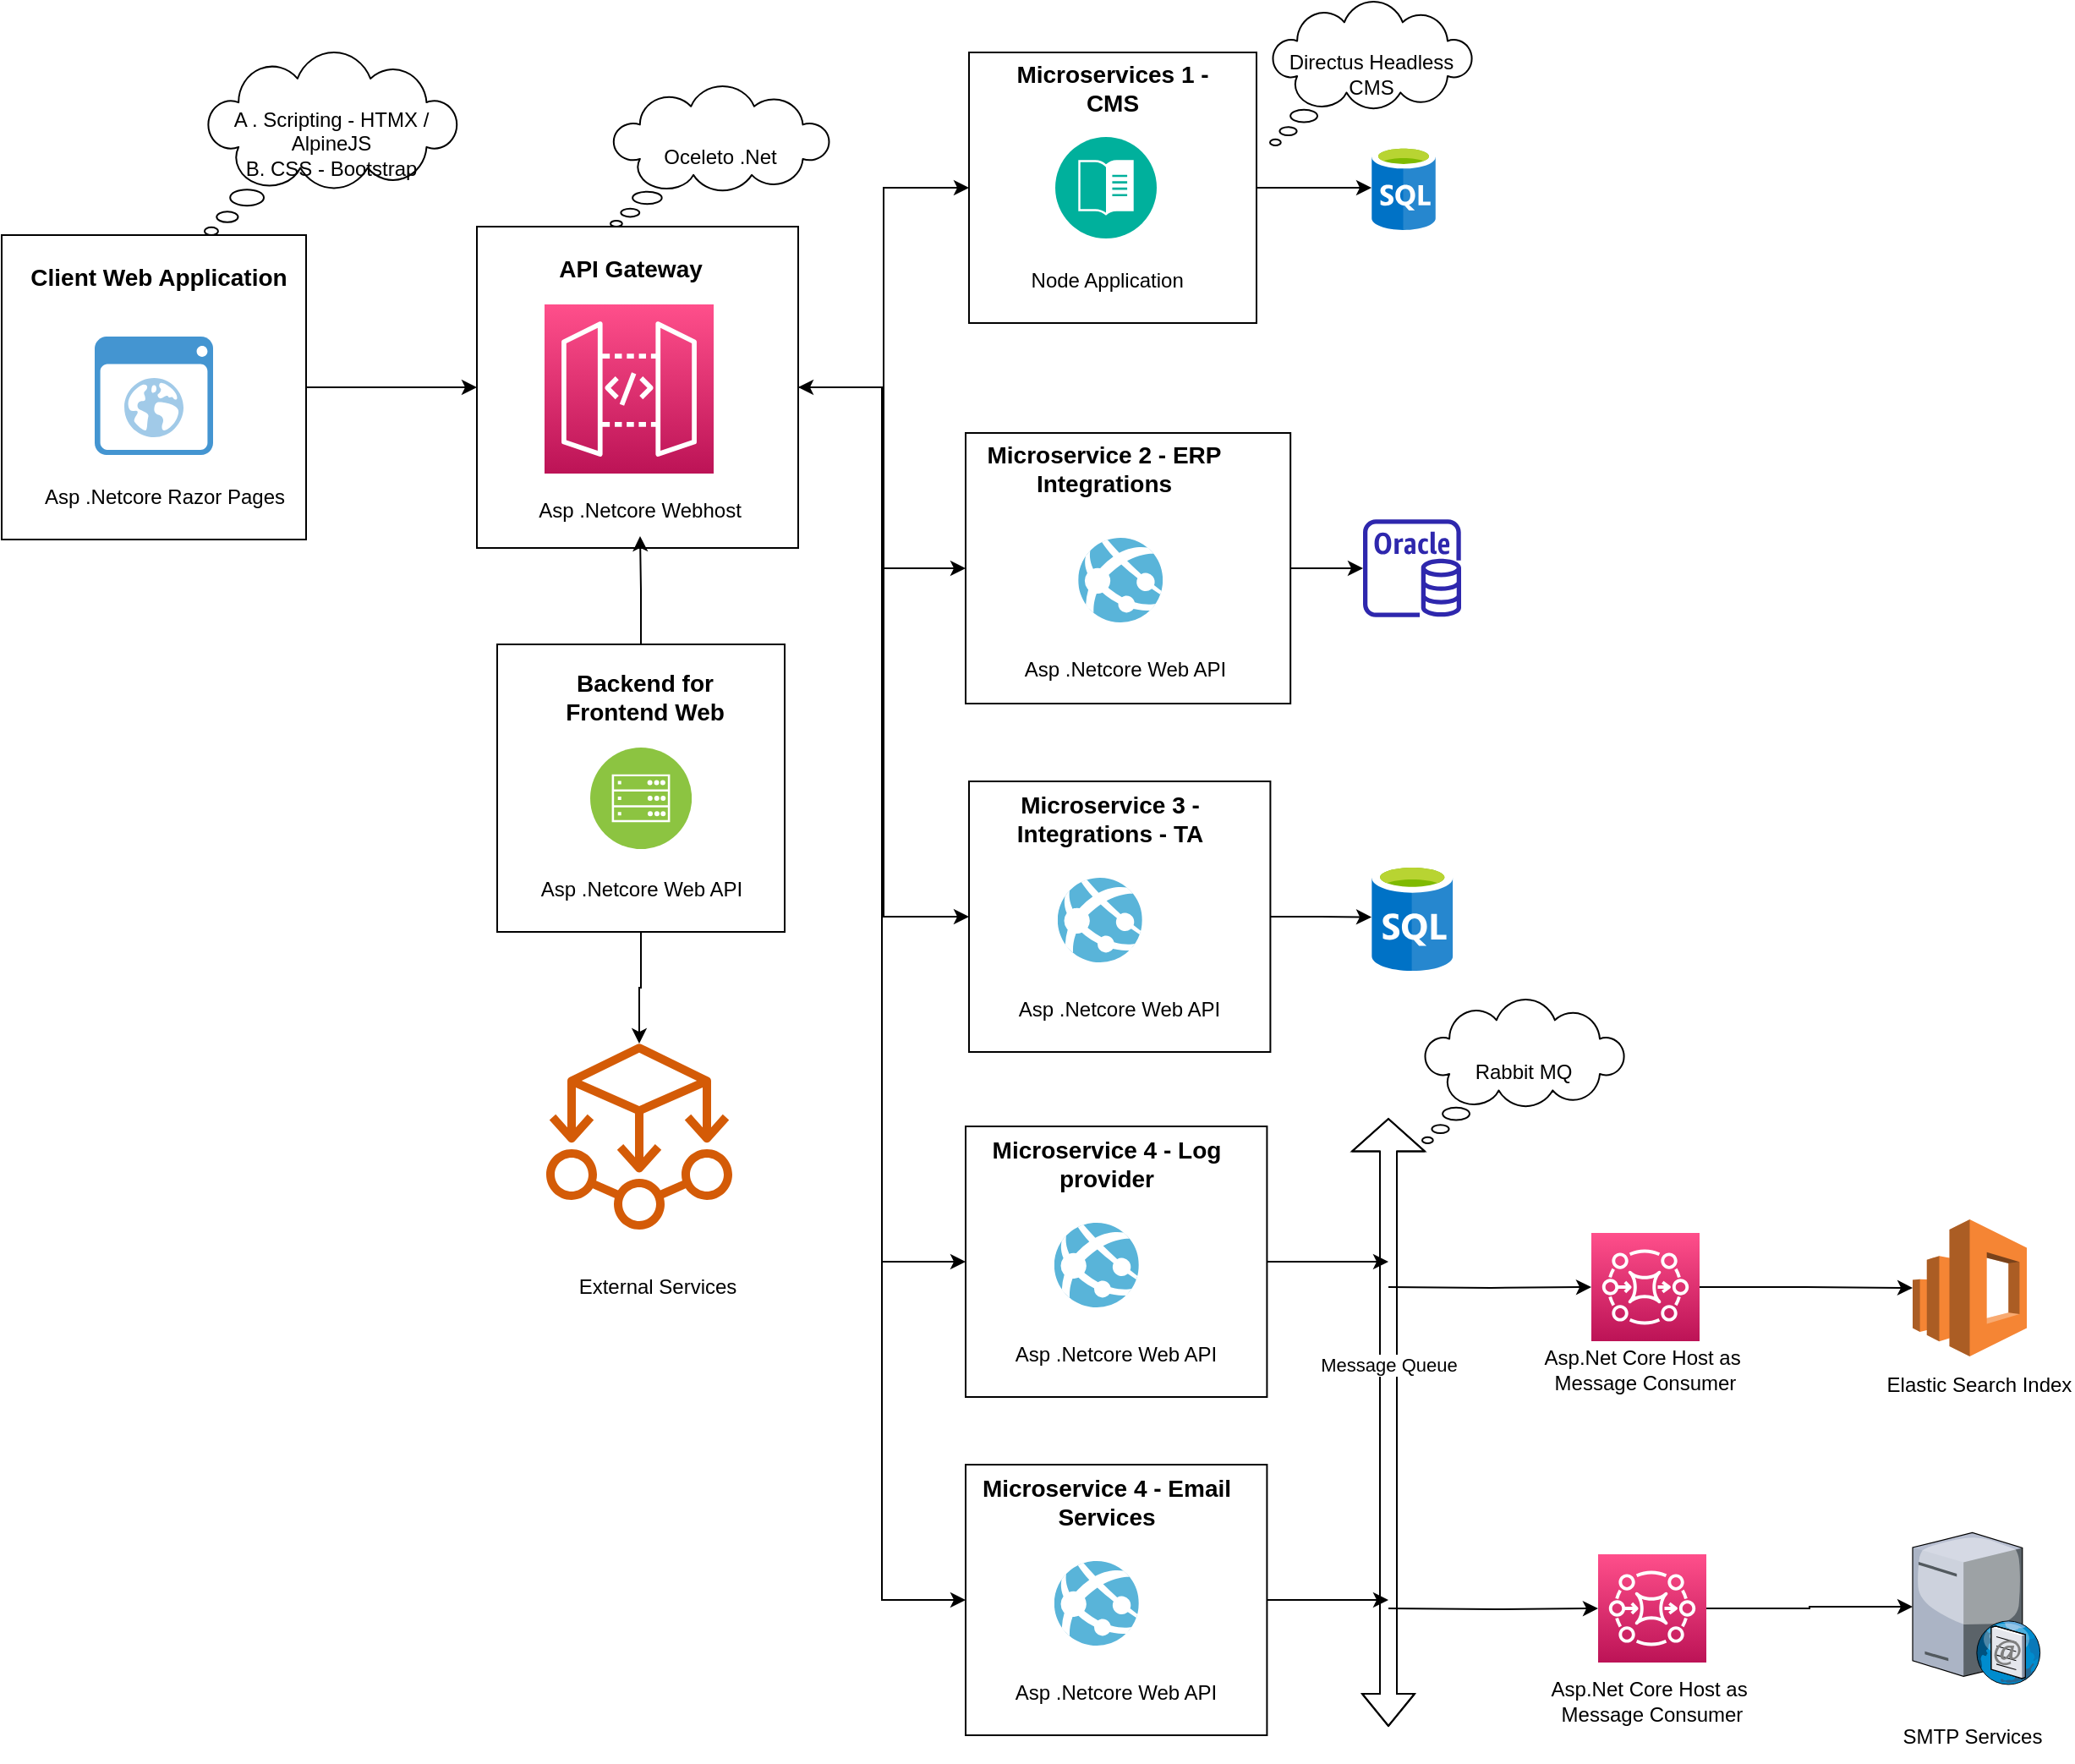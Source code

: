 <mxfile version="21.5.2" type="github">
  <diagram name="Page-1" id="9B2FrqlO3O0PhIjn9zHE">
    <mxGraphModel dx="2539" dy="874" grid="1" gridSize="10" guides="1" tooltips="1" connect="1" arrows="1" fold="1" page="1" pageScale="1" pageWidth="850" pageHeight="1100" math="0" shadow="0">
      <root>
        <mxCell id="0" />
        <mxCell id="1" parent="0" />
        <mxCell id="-9dhcDxef-u13hbrz7UL-17" value="" style="image;sketch=0;aspect=fixed;html=1;points=[];align=center;fontSize=12;image=img/lib/mscae/SQL_Database_generic.svg;" vertex="1" parent="1">
          <mxGeometry x="770" y="85" width="38" height="50" as="geometry" />
        </mxCell>
        <mxCell id="-9dhcDxef-u13hbrz7UL-23" value="" style="group" vertex="1" connectable="0" parent="1">
          <mxGeometry x="532" y="30" width="170" height="160" as="geometry" />
        </mxCell>
        <mxCell id="-9dhcDxef-u13hbrz7UL-22" value="&lt;b&gt;&lt;br&gt;&lt;br&gt;&lt;/b&gt;" style="rounded=0;whiteSpace=wrap;html=1;" vertex="1" parent="-9dhcDxef-u13hbrz7UL-23">
          <mxGeometry width="170" height="160" as="geometry" />
        </mxCell>
        <mxCell id="-9dhcDxef-u13hbrz7UL-24" value="&lt;span style=&quot;font-size: 14px;&quot;&gt;&lt;b&gt;Microservices 1 - CMS&lt;/b&gt;&lt;/span&gt;" style="text;html=1;strokeColor=none;fillColor=none;align=center;verticalAlign=middle;whiteSpace=wrap;rounded=0;" vertex="1" parent="-9dhcDxef-u13hbrz7UL-23">
          <mxGeometry x="10" y="6" width="150" height="30" as="geometry" />
        </mxCell>
        <mxCell id="-9dhcDxef-u13hbrz7UL-34" value="" style="image;aspect=fixed;perimeter=ellipsePerimeter;html=1;align=center;shadow=0;dashed=0;fontColor=#4277BB;labelBackgroundColor=default;fontSize=12;spacingTop=3;image=img/lib/ibm/management/content_management.svg;" vertex="1" parent="-9dhcDxef-u13hbrz7UL-23">
          <mxGeometry x="51" y="50" width="60" height="60" as="geometry" />
        </mxCell>
        <mxCell id="-9dhcDxef-u13hbrz7UL-35" value="Node Application&amp;nbsp;" style="text;html=1;strokeColor=none;fillColor=none;align=center;verticalAlign=middle;whiteSpace=wrap;rounded=0;container=0;" vertex="1" parent="-9dhcDxef-u13hbrz7UL-23">
          <mxGeometry y="120" width="167" height="30" as="geometry" />
        </mxCell>
        <mxCell id="-9dhcDxef-u13hbrz7UL-25" value="" style="group" vertex="1" connectable="0" parent="1">
          <mxGeometry x="-40" y="138" width="180" height="180" as="geometry" />
        </mxCell>
        <mxCell id="-9dhcDxef-u13hbrz7UL-6" value="" style="whiteSpace=wrap;html=1;aspect=fixed;" vertex="1" parent="-9dhcDxef-u13hbrz7UL-25">
          <mxGeometry width="180" height="180" as="geometry" />
        </mxCell>
        <mxCell id="-9dhcDxef-u13hbrz7UL-4" value="" style="shadow=0;dashed=0;html=1;strokeColor=none;fillColor=#4495D1;labelPosition=center;verticalLabelPosition=bottom;verticalAlign=top;align=center;outlineConnect=0;shape=mxgraph.veeam.2d.web_ui;" vertex="1" parent="-9dhcDxef-u13hbrz7UL-25">
          <mxGeometry x="55" y="60" width="70" height="70" as="geometry" />
        </mxCell>
        <mxCell id="-9dhcDxef-u13hbrz7UL-5" value="&lt;b&gt;&lt;font style=&quot;font-size: 14px;&quot;&gt;Client Web Application&lt;/font&gt;&lt;/b&gt;" style="text;html=1;strokeColor=none;fillColor=none;align=center;verticalAlign=middle;whiteSpace=wrap;rounded=0;" vertex="1" parent="-9dhcDxef-u13hbrz7UL-25">
          <mxGeometry x="13.5" y="10" width="157.5" height="30" as="geometry" />
        </mxCell>
        <mxCell id="-9dhcDxef-u13hbrz7UL-7" value="Asp .Netcore Razor Pages" style="text;html=1;strokeColor=none;fillColor=none;align=center;verticalAlign=middle;whiteSpace=wrap;rounded=0;" vertex="1" parent="-9dhcDxef-u13hbrz7UL-25">
          <mxGeometry x="24" y="140" width="145" height="30" as="geometry" />
        </mxCell>
        <mxCell id="-9dhcDxef-u13hbrz7UL-26" value="" style="group" vertex="1" connectable="0" parent="1">
          <mxGeometry x="241" y="133" width="190" height="190" as="geometry" />
        </mxCell>
        <mxCell id="-9dhcDxef-u13hbrz7UL-9" value="" style="whiteSpace=wrap;html=1;aspect=fixed;" vertex="1" parent="-9dhcDxef-u13hbrz7UL-26">
          <mxGeometry width="190" height="190" as="geometry" />
        </mxCell>
        <mxCell id="-9dhcDxef-u13hbrz7UL-8" value="" style="sketch=0;points=[[0,0,0],[0.25,0,0],[0.5,0,0],[0.75,0,0],[1,0,0],[0,1,0],[0.25,1,0],[0.5,1,0],[0.75,1,0],[1,1,0],[0,0.25,0],[0,0.5,0],[0,0.75,0],[1,0.25,0],[1,0.5,0],[1,0.75,0]];outlineConnect=0;fontColor=#232F3E;gradientColor=#FF4F8B;gradientDirection=north;fillColor=#BC1356;strokeColor=#ffffff;dashed=0;verticalLabelPosition=bottom;verticalAlign=top;align=center;html=1;fontSize=12;fontStyle=0;aspect=fixed;shape=mxgraph.aws4.resourceIcon;resIcon=mxgraph.aws4.api_gateway;" vertex="1" parent="-9dhcDxef-u13hbrz7UL-26">
          <mxGeometry x="40" y="46" width="100" height="100" as="geometry" />
        </mxCell>
        <mxCell id="-9dhcDxef-u13hbrz7UL-10" value="&lt;b&gt;&lt;font style=&quot;font-size: 14px;&quot;&gt;API Gateway&lt;/font&gt;&lt;/b&gt;" style="text;html=1;strokeColor=none;fillColor=none;align=center;verticalAlign=middle;whiteSpace=wrap;rounded=0;" vertex="1" parent="-9dhcDxef-u13hbrz7UL-26">
          <mxGeometry x="41" y="10" width="100" height="30" as="geometry" />
        </mxCell>
        <mxCell id="-9dhcDxef-u13hbrz7UL-11" value="Asp .Netcore Webhost" style="text;html=1;strokeColor=none;fillColor=none;align=center;verticalAlign=middle;whiteSpace=wrap;rounded=0;" vertex="1" parent="-9dhcDxef-u13hbrz7UL-26">
          <mxGeometry x="13" y="153" width="167" height="30" as="geometry" />
        </mxCell>
        <mxCell id="-9dhcDxef-u13hbrz7UL-33" value="" style="group" vertex="1" connectable="0" parent="1">
          <mxGeometry x="253" y="380" width="175" height="170" as="geometry" />
        </mxCell>
        <mxCell id="-9dhcDxef-u13hbrz7UL-27" value="" style="whiteSpace=wrap;html=1;aspect=fixed;container=0;" vertex="1" parent="-9dhcDxef-u13hbrz7UL-33">
          <mxGeometry width="170" height="170" as="geometry" />
        </mxCell>
        <mxCell id="-9dhcDxef-u13hbrz7UL-28" value="" style="image;aspect=fixed;perimeter=ellipsePerimeter;html=1;align=center;shadow=0;dashed=0;fontColor=#4277BB;labelBackgroundColor=default;fontSize=12;spacingTop=3;image=img/lib/ibm/infrastructure/mobile_backend.svg;container=0;" vertex="1" parent="-9dhcDxef-u13hbrz7UL-33">
          <mxGeometry x="55" y="61" width="60" height="60" as="geometry" />
        </mxCell>
        <mxCell id="-9dhcDxef-u13hbrz7UL-29" value="&lt;b&gt;&lt;font style=&quot;font-size: 14px;&quot;&gt;Backend for &lt;br&gt;Frontend Web&lt;/font&gt;&lt;/b&gt;" style="text;html=1;strokeColor=none;fillColor=none;align=center;verticalAlign=middle;whiteSpace=wrap;rounded=0;container=0;" vertex="1" parent="-9dhcDxef-u13hbrz7UL-33">
          <mxGeometry x="5" y="20" width="165" height="21" as="geometry" />
        </mxCell>
        <mxCell id="-9dhcDxef-u13hbrz7UL-30" value="Asp .Netcore Web API" style="text;html=1;strokeColor=none;fillColor=none;align=center;verticalAlign=middle;whiteSpace=wrap;rounded=0;container=0;" vertex="1" parent="-9dhcDxef-u13hbrz7UL-33">
          <mxGeometry x="1.5" y="130" width="167" height="30" as="geometry" />
        </mxCell>
        <mxCell id="-9dhcDxef-u13hbrz7UL-37" value="" style="group" vertex="1" connectable="0" parent="1">
          <mxGeometry x="530" y="255" width="200" height="160" as="geometry" />
        </mxCell>
        <mxCell id="-9dhcDxef-u13hbrz7UL-36" value="&lt;b&gt;&lt;br&gt;&lt;br&gt;&lt;/b&gt;" style="rounded=0;whiteSpace=wrap;html=1;" vertex="1" parent="-9dhcDxef-u13hbrz7UL-37">
          <mxGeometry width="192.09" height="160" as="geometry" />
        </mxCell>
        <mxCell id="-9dhcDxef-u13hbrz7UL-20" value="" style="image;sketch=0;aspect=fixed;html=1;points=[];align=center;fontSize=12;image=img/lib/mscae/App_Services.svg;" vertex="1" parent="-9dhcDxef-u13hbrz7UL-37">
          <mxGeometry x="66.588" y="62" width="50" height="50" as="geometry" />
        </mxCell>
        <mxCell id="-9dhcDxef-u13hbrz7UL-38" value="&lt;span style=&quot;font-size: 14px;&quot;&gt;&lt;b&gt;Microservice 2 - ERP Integrations&lt;/b&gt;&lt;/span&gt;" style="text;html=1;strokeColor=none;fillColor=none;align=center;verticalAlign=middle;whiteSpace=wrap;rounded=0;container=0;" vertex="1" parent="-9dhcDxef-u13hbrz7UL-37">
          <mxGeometry x="-11.299" y="10" width="186.441" height="21" as="geometry" />
        </mxCell>
        <mxCell id="-9dhcDxef-u13hbrz7UL-49" value="Asp .Netcore Web API" style="text;html=1;strokeColor=none;fillColor=none;align=center;verticalAlign=middle;whiteSpace=wrap;rounded=0;container=0;" vertex="1" parent="-9dhcDxef-u13hbrz7UL-37">
          <mxGeometry y="125" width="188.701" height="30" as="geometry" />
        </mxCell>
        <mxCell id="-9dhcDxef-u13hbrz7UL-39" value="" style="edgeStyle=orthogonalEdgeStyle;rounded=0;orthogonalLoop=1;jettySize=auto;html=1;" edge="1" parent="1" source="-9dhcDxef-u13hbrz7UL-6" target="-9dhcDxef-u13hbrz7UL-9">
          <mxGeometry relative="1" as="geometry" />
        </mxCell>
        <mxCell id="-9dhcDxef-u13hbrz7UL-40" style="edgeStyle=orthogonalEdgeStyle;rounded=0;orthogonalLoop=1;jettySize=auto;html=1;" edge="1" parent="1" source="-9dhcDxef-u13hbrz7UL-9" target="-9dhcDxef-u13hbrz7UL-22">
          <mxGeometry relative="1" as="geometry" />
        </mxCell>
        <mxCell id="-9dhcDxef-u13hbrz7UL-42" style="edgeStyle=orthogonalEdgeStyle;rounded=0;orthogonalLoop=1;jettySize=auto;html=1;entryX=0.5;entryY=1;entryDx=0;entryDy=0;" edge="1" parent="1" source="-9dhcDxef-u13hbrz7UL-27" target="-9dhcDxef-u13hbrz7UL-11">
          <mxGeometry relative="1" as="geometry" />
        </mxCell>
        <mxCell id="-9dhcDxef-u13hbrz7UL-43" value="" style="group" vertex="1" connectable="0" parent="1">
          <mxGeometry x="532" y="456" width="188" height="160" as="geometry" />
        </mxCell>
        <mxCell id="-9dhcDxef-u13hbrz7UL-44" value="&lt;b&gt;&lt;br&gt;&lt;br&gt;&lt;/b&gt;" style="rounded=0;whiteSpace=wrap;html=1;" vertex="1" parent="-9dhcDxef-u13hbrz7UL-43">
          <mxGeometry y="5" width="178.198" height="160" as="geometry" />
        </mxCell>
        <mxCell id="-9dhcDxef-u13hbrz7UL-45" value="" style="image;sketch=0;aspect=fixed;html=1;points=[];align=center;fontSize=12;image=img/lib/mscae/App_Services.svg;" vertex="1" parent="-9dhcDxef-u13hbrz7UL-43">
          <mxGeometry x="52.411" y="62" width="50" height="50" as="geometry" />
        </mxCell>
        <mxCell id="-9dhcDxef-u13hbrz7UL-46" value="&lt;span style=&quot;font-size: 14px;&quot;&gt;&lt;b&gt;Microservice 3 - Integrations - TA&lt;/b&gt;&lt;/span&gt;" style="text;html=1;strokeColor=none;fillColor=none;align=center;verticalAlign=middle;whiteSpace=wrap;rounded=0;container=0;" vertex="1" parent="-9dhcDxef-u13hbrz7UL-43">
          <mxGeometry x="-2.621" y="16" width="172.957" height="21" as="geometry" />
        </mxCell>
        <mxCell id="-9dhcDxef-u13hbrz7UL-51" value="Asp .Netcore Web API" style="text;html=1;strokeColor=none;fillColor=none;align=center;verticalAlign=middle;whiteSpace=wrap;rounded=0;container=0;" vertex="1" parent="-9dhcDxef-u13hbrz7UL-43">
          <mxGeometry x="-9.801" y="125" width="197.801" height="30" as="geometry" />
        </mxCell>
        <mxCell id="-9dhcDxef-u13hbrz7UL-48" value="" style="image;sketch=0;aspect=fixed;html=1;points=[];align=center;fontSize=12;image=img/lib/mscae/SQL_Database_generic.svg;" vertex="1" parent="1">
          <mxGeometry x="770" y="509.5" width="48.26" height="63.5" as="geometry" />
        </mxCell>
        <mxCell id="-9dhcDxef-u13hbrz7UL-50" value="" style="sketch=0;outlineConnect=0;fontColor=#232F3E;gradientColor=none;fillColor=#2E27AD;strokeColor=none;dashed=0;verticalLabelPosition=bottom;verticalAlign=top;align=center;html=1;fontSize=12;fontStyle=0;aspect=fixed;pointerEvents=1;shape=mxgraph.aws4.rds_oracle_instance;" vertex="1" parent="1">
          <mxGeometry x="765" y="306" width="58" height="58" as="geometry" />
        </mxCell>
        <mxCell id="-9dhcDxef-u13hbrz7UL-52" style="edgeStyle=orthogonalEdgeStyle;rounded=0;orthogonalLoop=1;jettySize=auto;html=1;" edge="1" parent="1" source="-9dhcDxef-u13hbrz7UL-9" target="-9dhcDxef-u13hbrz7UL-36">
          <mxGeometry relative="1" as="geometry" />
        </mxCell>
        <mxCell id="-9dhcDxef-u13hbrz7UL-53" style="edgeStyle=orthogonalEdgeStyle;rounded=0;orthogonalLoop=1;jettySize=auto;html=1;entryX=0;entryY=0.5;entryDx=0;entryDy=0;" edge="1" parent="1" source="-9dhcDxef-u13hbrz7UL-9" target="-9dhcDxef-u13hbrz7UL-44">
          <mxGeometry relative="1" as="geometry" />
        </mxCell>
        <mxCell id="-9dhcDxef-u13hbrz7UL-54" value="" style="group" vertex="1" connectable="0" parent="1">
          <mxGeometry x="530" y="660" width="188" height="160" as="geometry" />
        </mxCell>
        <mxCell id="-9dhcDxef-u13hbrz7UL-79" style="edgeStyle=orthogonalEdgeStyle;rounded=0;orthogonalLoop=1;jettySize=auto;html=1;" edge="1" parent="-9dhcDxef-u13hbrz7UL-54" source="-9dhcDxef-u13hbrz7UL-55">
          <mxGeometry relative="1" as="geometry">
            <mxPoint x="250" y="85" as="targetPoint" />
          </mxGeometry>
        </mxCell>
        <mxCell id="-9dhcDxef-u13hbrz7UL-55" value="&lt;b&gt;&lt;br&gt;&lt;br&gt;&lt;/b&gt;" style="rounded=0;whiteSpace=wrap;html=1;" vertex="1" parent="-9dhcDxef-u13hbrz7UL-54">
          <mxGeometry y="5" width="178.198" height="160" as="geometry" />
        </mxCell>
        <mxCell id="-9dhcDxef-u13hbrz7UL-56" value="" style="image;sketch=0;aspect=fixed;html=1;points=[];align=center;fontSize=12;image=img/lib/mscae/App_Services.svg;" vertex="1" parent="-9dhcDxef-u13hbrz7UL-54">
          <mxGeometry x="52.411" y="62" width="50" height="50" as="geometry" />
        </mxCell>
        <mxCell id="-9dhcDxef-u13hbrz7UL-57" value="&lt;span style=&quot;font-size: 14px;&quot;&gt;&lt;b&gt;Microservice 4 - Log provider&lt;/b&gt;&lt;/span&gt;" style="text;html=1;strokeColor=none;fillColor=none;align=center;verticalAlign=middle;whiteSpace=wrap;rounded=0;container=0;" vertex="1" parent="-9dhcDxef-u13hbrz7UL-54">
          <mxGeometry x="-2.621" y="16" width="172.957" height="21" as="geometry" />
        </mxCell>
        <mxCell id="-9dhcDxef-u13hbrz7UL-58" value="Asp .Netcore Web API" style="text;html=1;strokeColor=none;fillColor=none;align=center;verticalAlign=middle;whiteSpace=wrap;rounded=0;container=0;" vertex="1" parent="-9dhcDxef-u13hbrz7UL-54">
          <mxGeometry x="-9.801" y="125" width="197.801" height="30" as="geometry" />
        </mxCell>
        <mxCell id="-9dhcDxef-u13hbrz7UL-59" value="" style="group" vertex="1" connectable="0" parent="1">
          <mxGeometry x="530" y="860" width="188" height="160" as="geometry" />
        </mxCell>
        <mxCell id="-9dhcDxef-u13hbrz7UL-80" style="edgeStyle=orthogonalEdgeStyle;rounded=0;orthogonalLoop=1;jettySize=auto;html=1;" edge="1" parent="-9dhcDxef-u13hbrz7UL-59" source="-9dhcDxef-u13hbrz7UL-60">
          <mxGeometry relative="1" as="geometry">
            <mxPoint x="250" y="85" as="targetPoint" />
          </mxGeometry>
        </mxCell>
        <mxCell id="-9dhcDxef-u13hbrz7UL-60" value="&lt;b&gt;&lt;br&gt;&lt;br&gt;&lt;/b&gt;" style="rounded=0;whiteSpace=wrap;html=1;" vertex="1" parent="-9dhcDxef-u13hbrz7UL-59">
          <mxGeometry y="5" width="178.198" height="160" as="geometry" />
        </mxCell>
        <mxCell id="-9dhcDxef-u13hbrz7UL-61" value="" style="image;sketch=0;aspect=fixed;html=1;points=[];align=center;fontSize=12;image=img/lib/mscae/App_Services.svg;" vertex="1" parent="-9dhcDxef-u13hbrz7UL-59">
          <mxGeometry x="52.411" y="62" width="50" height="50" as="geometry" />
        </mxCell>
        <mxCell id="-9dhcDxef-u13hbrz7UL-62" value="&lt;span style=&quot;font-size: 14px;&quot;&gt;&lt;b&gt;Microservice 4 - Email Services&lt;/b&gt;&lt;/span&gt;" style="text;html=1;strokeColor=none;fillColor=none;align=center;verticalAlign=middle;whiteSpace=wrap;rounded=0;container=0;" vertex="1" parent="-9dhcDxef-u13hbrz7UL-59">
          <mxGeometry x="-2.621" y="16" width="172.957" height="21" as="geometry" />
        </mxCell>
        <mxCell id="-9dhcDxef-u13hbrz7UL-63" value="Asp .Netcore Web API" style="text;html=1;strokeColor=none;fillColor=none;align=center;verticalAlign=middle;whiteSpace=wrap;rounded=0;container=0;" vertex="1" parent="-9dhcDxef-u13hbrz7UL-59">
          <mxGeometry x="-9.801" y="125" width="197.801" height="30" as="geometry" />
        </mxCell>
        <mxCell id="-9dhcDxef-u13hbrz7UL-92" style="edgeStyle=orthogonalEdgeStyle;rounded=0;orthogonalLoop=1;jettySize=auto;html=1;" edge="1" parent="1" source="-9dhcDxef-u13hbrz7UL-64" target="-9dhcDxef-u13hbrz7UL-90">
          <mxGeometry relative="1" as="geometry" />
        </mxCell>
        <mxCell id="-9dhcDxef-u13hbrz7UL-64" value="" style="sketch=0;points=[[0,0,0],[0.25,0,0],[0.5,0,0],[0.75,0,0],[1,0,0],[0,1,0],[0.25,1,0],[0.5,1,0],[0.75,1,0],[1,1,0],[0,0.25,0],[0,0.5,0],[0,0.75,0],[1,0.25,0],[1,0.5,0],[1,0.75,0]];outlineConnect=0;fontColor=#232F3E;gradientColor=#FF4F8B;gradientDirection=north;fillColor=#BC1356;strokeColor=#ffffff;dashed=0;verticalLabelPosition=bottom;verticalAlign=top;align=center;html=1;fontSize=12;fontStyle=0;aspect=fixed;shape=mxgraph.aws4.resourceIcon;resIcon=mxgraph.aws4.mq;" vertex="1" parent="1">
          <mxGeometry x="904" y="918" width="64" height="64" as="geometry" />
        </mxCell>
        <mxCell id="-9dhcDxef-u13hbrz7UL-88" style="edgeStyle=orthogonalEdgeStyle;rounded=0;orthogonalLoop=1;jettySize=auto;html=1;" edge="1" parent="1" source="-9dhcDxef-u13hbrz7UL-65" target="-9dhcDxef-u13hbrz7UL-86">
          <mxGeometry relative="1" as="geometry" />
        </mxCell>
        <mxCell id="-9dhcDxef-u13hbrz7UL-65" value="" style="sketch=0;points=[[0,0,0],[0.25,0,0],[0.5,0,0],[0.75,0,0],[1,0,0],[0,1,0],[0.25,1,0],[0.5,1,0],[0.75,1,0],[1,1,0],[0,0.25,0],[0,0.5,0],[0,0.75,0],[1,0.25,0],[1,0.5,0],[1,0.75,0]];outlineConnect=0;fontColor=#232F3E;gradientColor=#FF4F8B;gradientDirection=north;fillColor=#BC1356;strokeColor=#ffffff;dashed=0;verticalLabelPosition=bottom;verticalAlign=top;align=center;html=1;fontSize=12;fontStyle=0;aspect=fixed;shape=mxgraph.aws4.resourceIcon;resIcon=mxgraph.aws4.mq;" vertex="1" parent="1">
          <mxGeometry x="900" y="728" width="64" height="64" as="geometry" />
        </mxCell>
        <mxCell id="-9dhcDxef-u13hbrz7UL-66" value="Asp.Net Core Host as&amp;nbsp; Message Consumer" style="text;html=1;strokeColor=none;fillColor=none;align=center;verticalAlign=middle;whiteSpace=wrap;rounded=0;" vertex="1" parent="1">
          <mxGeometry x="856" y="794" width="152" height="30" as="geometry" />
        </mxCell>
        <mxCell id="-9dhcDxef-u13hbrz7UL-68" style="edgeStyle=orthogonalEdgeStyle;rounded=0;orthogonalLoop=1;jettySize=auto;html=1;entryX=0;entryY=0.5;entryDx=0;entryDy=0;" edge="1" parent="1" source="-9dhcDxef-u13hbrz7UL-9" target="-9dhcDxef-u13hbrz7UL-55">
          <mxGeometry relative="1" as="geometry" />
        </mxCell>
        <mxCell id="-9dhcDxef-u13hbrz7UL-69" style="edgeStyle=orthogonalEdgeStyle;rounded=0;orthogonalLoop=1;jettySize=auto;html=1;entryX=0;entryY=0.5;entryDx=0;entryDy=0;" edge="1" parent="1" source="-9dhcDxef-u13hbrz7UL-9" target="-9dhcDxef-u13hbrz7UL-60">
          <mxGeometry relative="1" as="geometry" />
        </mxCell>
        <mxCell id="-9dhcDxef-u13hbrz7UL-70" value="" style="edgeStyle=orthogonalEdgeStyle;rounded=0;orthogonalLoop=1;jettySize=auto;html=1;" edge="1" parent="1" target="-9dhcDxef-u13hbrz7UL-65">
          <mxGeometry relative="1" as="geometry">
            <mxPoint x="780" y="760" as="sourcePoint" />
          </mxGeometry>
        </mxCell>
        <mxCell id="-9dhcDxef-u13hbrz7UL-71" value="" style="edgeStyle=orthogonalEdgeStyle;rounded=0;orthogonalLoop=1;jettySize=auto;html=1;" edge="1" parent="1" target="-9dhcDxef-u13hbrz7UL-64">
          <mxGeometry relative="1" as="geometry">
            <mxPoint x="780" y="950" as="sourcePoint" />
          </mxGeometry>
        </mxCell>
        <mxCell id="-9dhcDxef-u13hbrz7UL-72" value="" style="edgeStyle=orthogonalEdgeStyle;rounded=0;orthogonalLoop=1;jettySize=auto;html=1;" edge="1" parent="1" source="-9dhcDxef-u13hbrz7UL-44" target="-9dhcDxef-u13hbrz7UL-48">
          <mxGeometry relative="1" as="geometry" />
        </mxCell>
        <mxCell id="-9dhcDxef-u13hbrz7UL-73" value="" style="edgeStyle=orthogonalEdgeStyle;rounded=0;orthogonalLoop=1;jettySize=auto;html=1;" edge="1" parent="1" source="-9dhcDxef-u13hbrz7UL-36" target="-9dhcDxef-u13hbrz7UL-50">
          <mxGeometry relative="1" as="geometry" />
        </mxCell>
        <mxCell id="-9dhcDxef-u13hbrz7UL-74" value="" style="edgeStyle=orthogonalEdgeStyle;rounded=0;orthogonalLoop=1;jettySize=auto;html=1;" edge="1" parent="1" source="-9dhcDxef-u13hbrz7UL-22" target="-9dhcDxef-u13hbrz7UL-17">
          <mxGeometry relative="1" as="geometry" />
        </mxCell>
        <mxCell id="-9dhcDxef-u13hbrz7UL-75" value="Asp.Net Core Host as&amp;nbsp; Message Consumer" style="text;html=1;strokeColor=none;fillColor=none;align=center;verticalAlign=middle;whiteSpace=wrap;rounded=0;" vertex="1" parent="1">
          <mxGeometry x="860" y="990" width="152" height="30" as="geometry" />
        </mxCell>
        <mxCell id="-9dhcDxef-u13hbrz7UL-77" value="" style="shape=flexArrow;endArrow=classic;startArrow=classic;html=1;rounded=0;endWidth=32;endSize=6.07;" edge="1" parent="1">
          <mxGeometry width="100" height="100" relative="1" as="geometry">
            <mxPoint x="780" y="1020" as="sourcePoint" />
            <mxPoint x="780" y="660" as="targetPoint" />
            <Array as="points">
              <mxPoint x="780" y="820" />
            </Array>
          </mxGeometry>
        </mxCell>
        <mxCell id="-9dhcDxef-u13hbrz7UL-78" value="Message Queue" style="edgeLabel;html=1;align=center;verticalAlign=middle;resizable=0;points=[];" vertex="1" connectable="0" parent="-9dhcDxef-u13hbrz7UL-77">
          <mxGeometry x="0.319" relative="1" as="geometry">
            <mxPoint y="23" as="offset" />
          </mxGeometry>
        </mxCell>
        <mxCell id="-9dhcDxef-u13hbrz7UL-81" value="" style="endArrow=classic;html=1;rounded=0;entryX=1;entryY=0.5;entryDx=0;entryDy=0;" edge="1" parent="1" target="-9dhcDxef-u13hbrz7UL-9">
          <mxGeometry width="50" height="50" relative="1" as="geometry">
            <mxPoint x="480" y="228" as="sourcePoint" />
            <mxPoint x="440" y="230" as="targetPoint" />
          </mxGeometry>
        </mxCell>
        <mxCell id="-9dhcDxef-u13hbrz7UL-82" value="A . Scripting - HTMX / AlpineJS&lt;br&gt;B. CSS - Bootstrap" style="whiteSpace=wrap;html=1;shape=mxgraph.basic.cloud_callout" vertex="1" parent="1">
          <mxGeometry x="80" y="30" width="150" height="108" as="geometry" />
        </mxCell>
        <mxCell id="-9dhcDxef-u13hbrz7UL-83" value="Directus Headless CMS" style="whiteSpace=wrap;html=1;shape=mxgraph.basic.cloud_callout" vertex="1" parent="1">
          <mxGeometry x="710" width="120" height="85" as="geometry" />
        </mxCell>
        <mxCell id="-9dhcDxef-u13hbrz7UL-84" value="Oceleto .Net" style="whiteSpace=wrap;html=1;shape=mxgraph.basic.cloud_callout" vertex="1" parent="1">
          <mxGeometry x="320" y="50" width="130" height="83" as="geometry" />
        </mxCell>
        <mxCell id="-9dhcDxef-u13hbrz7UL-85" value="Rabbit MQ" style="whiteSpace=wrap;html=1;shape=mxgraph.basic.cloud_callout" vertex="1" parent="1">
          <mxGeometry x="800" y="590" width="120" height="85" as="geometry" />
        </mxCell>
        <mxCell id="-9dhcDxef-u13hbrz7UL-86" value="" style="outlineConnect=0;dashed=0;verticalLabelPosition=bottom;verticalAlign=top;align=center;html=1;shape=mxgraph.aws3.elasticsearch_service;fillColor=#F58534;gradientColor=none;" vertex="1" parent="1">
          <mxGeometry x="1090" y="720" width="67.5" height="81" as="geometry" />
        </mxCell>
        <mxCell id="-9dhcDxef-u13hbrz7UL-89" value="Elastic Search Index" style="text;html=1;strokeColor=none;fillColor=none;align=center;verticalAlign=middle;whiteSpace=wrap;rounded=0;" vertex="1" parent="1">
          <mxGeometry x="1072.5" y="803" width="112.5" height="30" as="geometry" />
        </mxCell>
        <mxCell id="-9dhcDxef-u13hbrz7UL-90" value="" style="verticalLabelPosition=bottom;sketch=0;aspect=fixed;html=1;verticalAlign=top;strokeColor=none;align=center;outlineConnect=0;shape=mxgraph.citrix.smtp_server;" vertex="1" parent="1">
          <mxGeometry x="1090" y="903" width="76" height="92" as="geometry" />
        </mxCell>
        <mxCell id="-9dhcDxef-u13hbrz7UL-91" value="SMTP Services" style="text;html=1;strokeColor=none;fillColor=none;align=center;verticalAlign=middle;whiteSpace=wrap;rounded=0;" vertex="1" parent="1">
          <mxGeometry x="1078.5" y="1011" width="92.5" height="30" as="geometry" />
        </mxCell>
        <mxCell id="-9dhcDxef-u13hbrz7UL-93" value="" style="sketch=0;outlineConnect=0;fontColor=#232F3E;gradientColor=none;fillColor=#D45B07;strokeColor=none;dashed=0;verticalLabelPosition=bottom;verticalAlign=top;align=center;html=1;fontSize=12;fontStyle=0;aspect=fixed;pointerEvents=1;shape=mxgraph.aws4.ec2_aws_microservice_extractor_for_net;" vertex="1" parent="1">
          <mxGeometry x="282" y="616" width="110" height="110" as="geometry" />
        </mxCell>
        <mxCell id="-9dhcDxef-u13hbrz7UL-94" value="External Services" style="text;html=1;strokeColor=none;fillColor=none;align=center;verticalAlign=middle;whiteSpace=wrap;rounded=0;" vertex="1" parent="1">
          <mxGeometry x="285" y="745" width="126" height="30" as="geometry" />
        </mxCell>
        <mxCell id="-9dhcDxef-u13hbrz7UL-95" style="edgeStyle=orthogonalEdgeStyle;rounded=0;orthogonalLoop=1;jettySize=auto;html=1;" edge="1" parent="1" source="-9dhcDxef-u13hbrz7UL-27" target="-9dhcDxef-u13hbrz7UL-93">
          <mxGeometry relative="1" as="geometry" />
        </mxCell>
      </root>
    </mxGraphModel>
  </diagram>
</mxfile>
